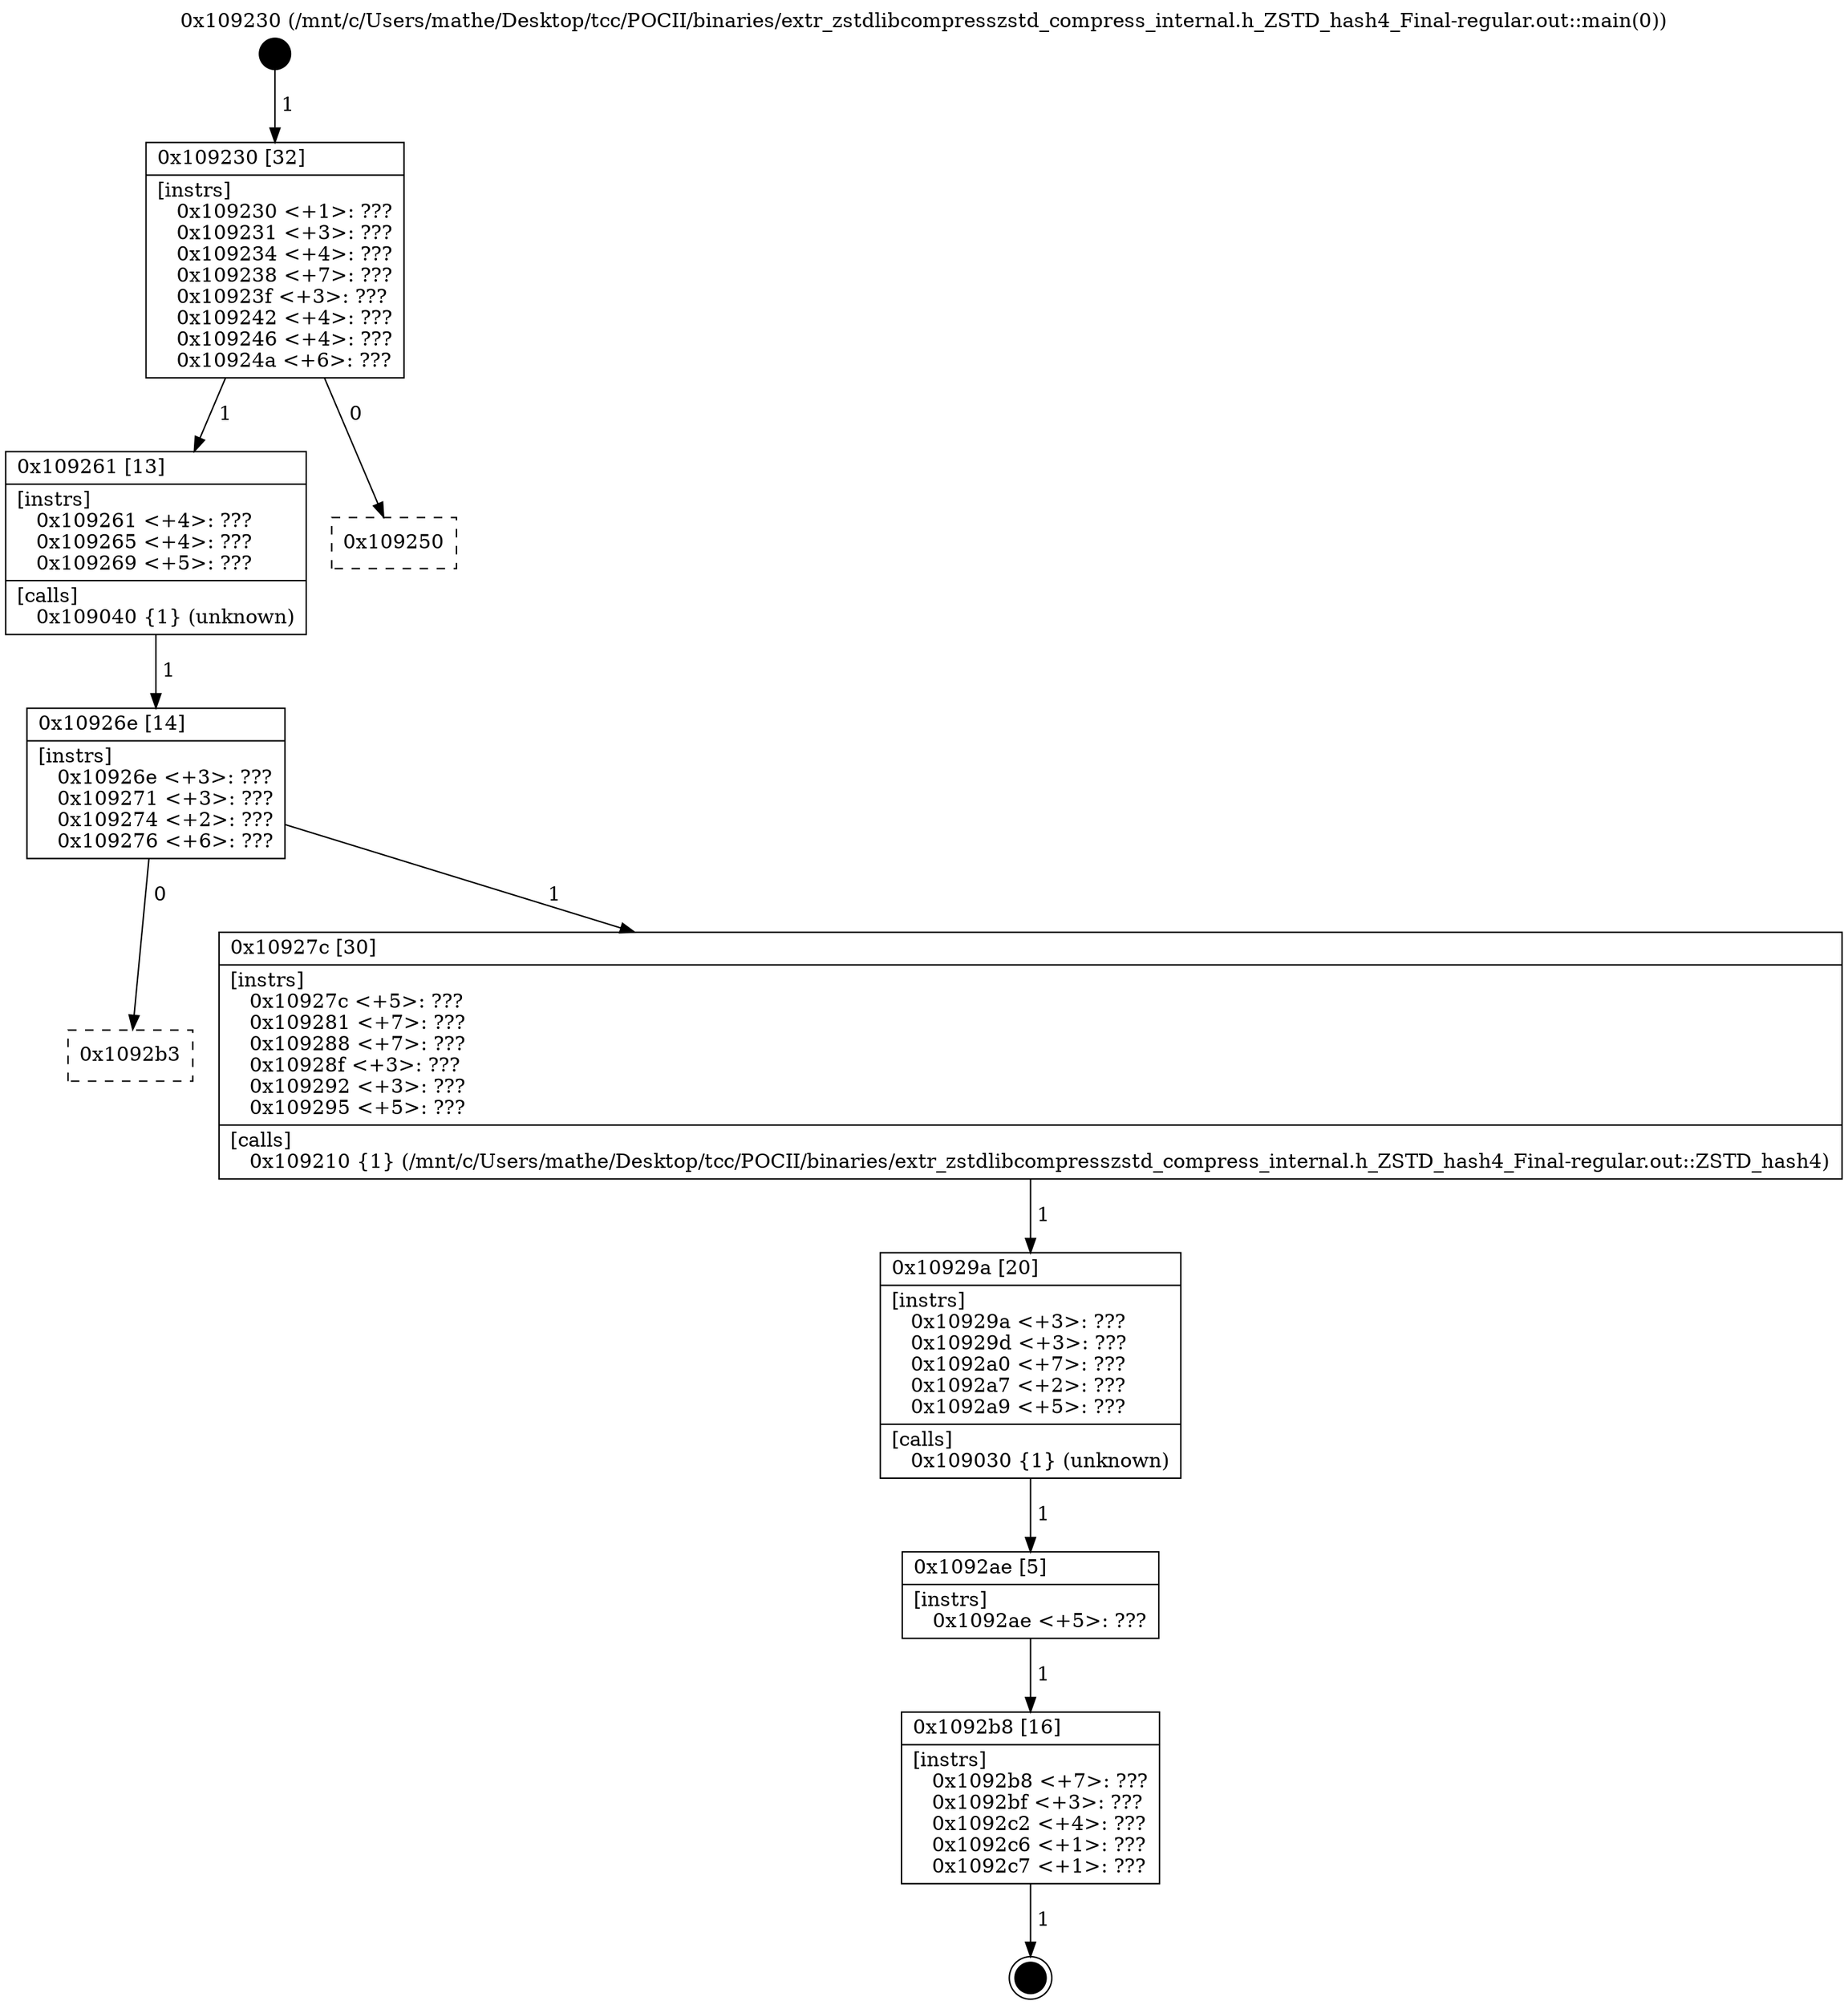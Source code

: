 digraph "0x109230" {
  label = "0x109230 (/mnt/c/Users/mathe/Desktop/tcc/POCII/binaries/extr_zstdlibcompresszstd_compress_internal.h_ZSTD_hash4_Final-regular.out::main(0))"
  labelloc = "t"
  node[shape=record]

  Entry [label="",width=0.3,height=0.3,shape=circle,fillcolor=black,style=filled]
  "0x109230" [label="{
     0x109230 [32]\l
     | [instrs]\l
     &nbsp;&nbsp;0x109230 \<+1\>: ???\l
     &nbsp;&nbsp;0x109231 \<+3\>: ???\l
     &nbsp;&nbsp;0x109234 \<+4\>: ???\l
     &nbsp;&nbsp;0x109238 \<+7\>: ???\l
     &nbsp;&nbsp;0x10923f \<+3\>: ???\l
     &nbsp;&nbsp;0x109242 \<+4\>: ???\l
     &nbsp;&nbsp;0x109246 \<+4\>: ???\l
     &nbsp;&nbsp;0x10924a \<+6\>: ???\l
  }"]
  "0x109261" [label="{
     0x109261 [13]\l
     | [instrs]\l
     &nbsp;&nbsp;0x109261 \<+4\>: ???\l
     &nbsp;&nbsp;0x109265 \<+4\>: ???\l
     &nbsp;&nbsp;0x109269 \<+5\>: ???\l
     | [calls]\l
     &nbsp;&nbsp;0x109040 \{1\} (unknown)\l
  }"]
  "0x109250" [label="{
     0x109250\l
  }", style=dashed]
  "0x10926e" [label="{
     0x10926e [14]\l
     | [instrs]\l
     &nbsp;&nbsp;0x10926e \<+3\>: ???\l
     &nbsp;&nbsp;0x109271 \<+3\>: ???\l
     &nbsp;&nbsp;0x109274 \<+2\>: ???\l
     &nbsp;&nbsp;0x109276 \<+6\>: ???\l
  }"]
  "0x1092b3" [label="{
     0x1092b3\l
  }", style=dashed]
  "0x10927c" [label="{
     0x10927c [30]\l
     | [instrs]\l
     &nbsp;&nbsp;0x10927c \<+5\>: ???\l
     &nbsp;&nbsp;0x109281 \<+7\>: ???\l
     &nbsp;&nbsp;0x109288 \<+7\>: ???\l
     &nbsp;&nbsp;0x10928f \<+3\>: ???\l
     &nbsp;&nbsp;0x109292 \<+3\>: ???\l
     &nbsp;&nbsp;0x109295 \<+5\>: ???\l
     | [calls]\l
     &nbsp;&nbsp;0x109210 \{1\} (/mnt/c/Users/mathe/Desktop/tcc/POCII/binaries/extr_zstdlibcompresszstd_compress_internal.h_ZSTD_hash4_Final-regular.out::ZSTD_hash4)\l
  }"]
  Exit [label="",width=0.3,height=0.3,shape=circle,fillcolor=black,style=filled,peripheries=2]
  "0x10929a" [label="{
     0x10929a [20]\l
     | [instrs]\l
     &nbsp;&nbsp;0x10929a \<+3\>: ???\l
     &nbsp;&nbsp;0x10929d \<+3\>: ???\l
     &nbsp;&nbsp;0x1092a0 \<+7\>: ???\l
     &nbsp;&nbsp;0x1092a7 \<+2\>: ???\l
     &nbsp;&nbsp;0x1092a9 \<+5\>: ???\l
     | [calls]\l
     &nbsp;&nbsp;0x109030 \{1\} (unknown)\l
  }"]
  "0x1092ae" [label="{
     0x1092ae [5]\l
     | [instrs]\l
     &nbsp;&nbsp;0x1092ae \<+5\>: ???\l
  }"]
  "0x1092b8" [label="{
     0x1092b8 [16]\l
     | [instrs]\l
     &nbsp;&nbsp;0x1092b8 \<+7\>: ???\l
     &nbsp;&nbsp;0x1092bf \<+3\>: ???\l
     &nbsp;&nbsp;0x1092c2 \<+4\>: ???\l
     &nbsp;&nbsp;0x1092c6 \<+1\>: ???\l
     &nbsp;&nbsp;0x1092c7 \<+1\>: ???\l
  }"]
  Entry -> "0x109230" [label=" 1"]
  "0x109230" -> "0x109261" [label=" 1"]
  "0x109230" -> "0x109250" [label=" 0"]
  "0x109261" -> "0x10926e" [label=" 1"]
  "0x10926e" -> "0x1092b3" [label=" 0"]
  "0x10926e" -> "0x10927c" [label=" 1"]
  "0x1092b8" -> Exit [label=" 1"]
  "0x10927c" -> "0x10929a" [label=" 1"]
  "0x10929a" -> "0x1092ae" [label=" 1"]
  "0x1092ae" -> "0x1092b8" [label=" 1"]
}
